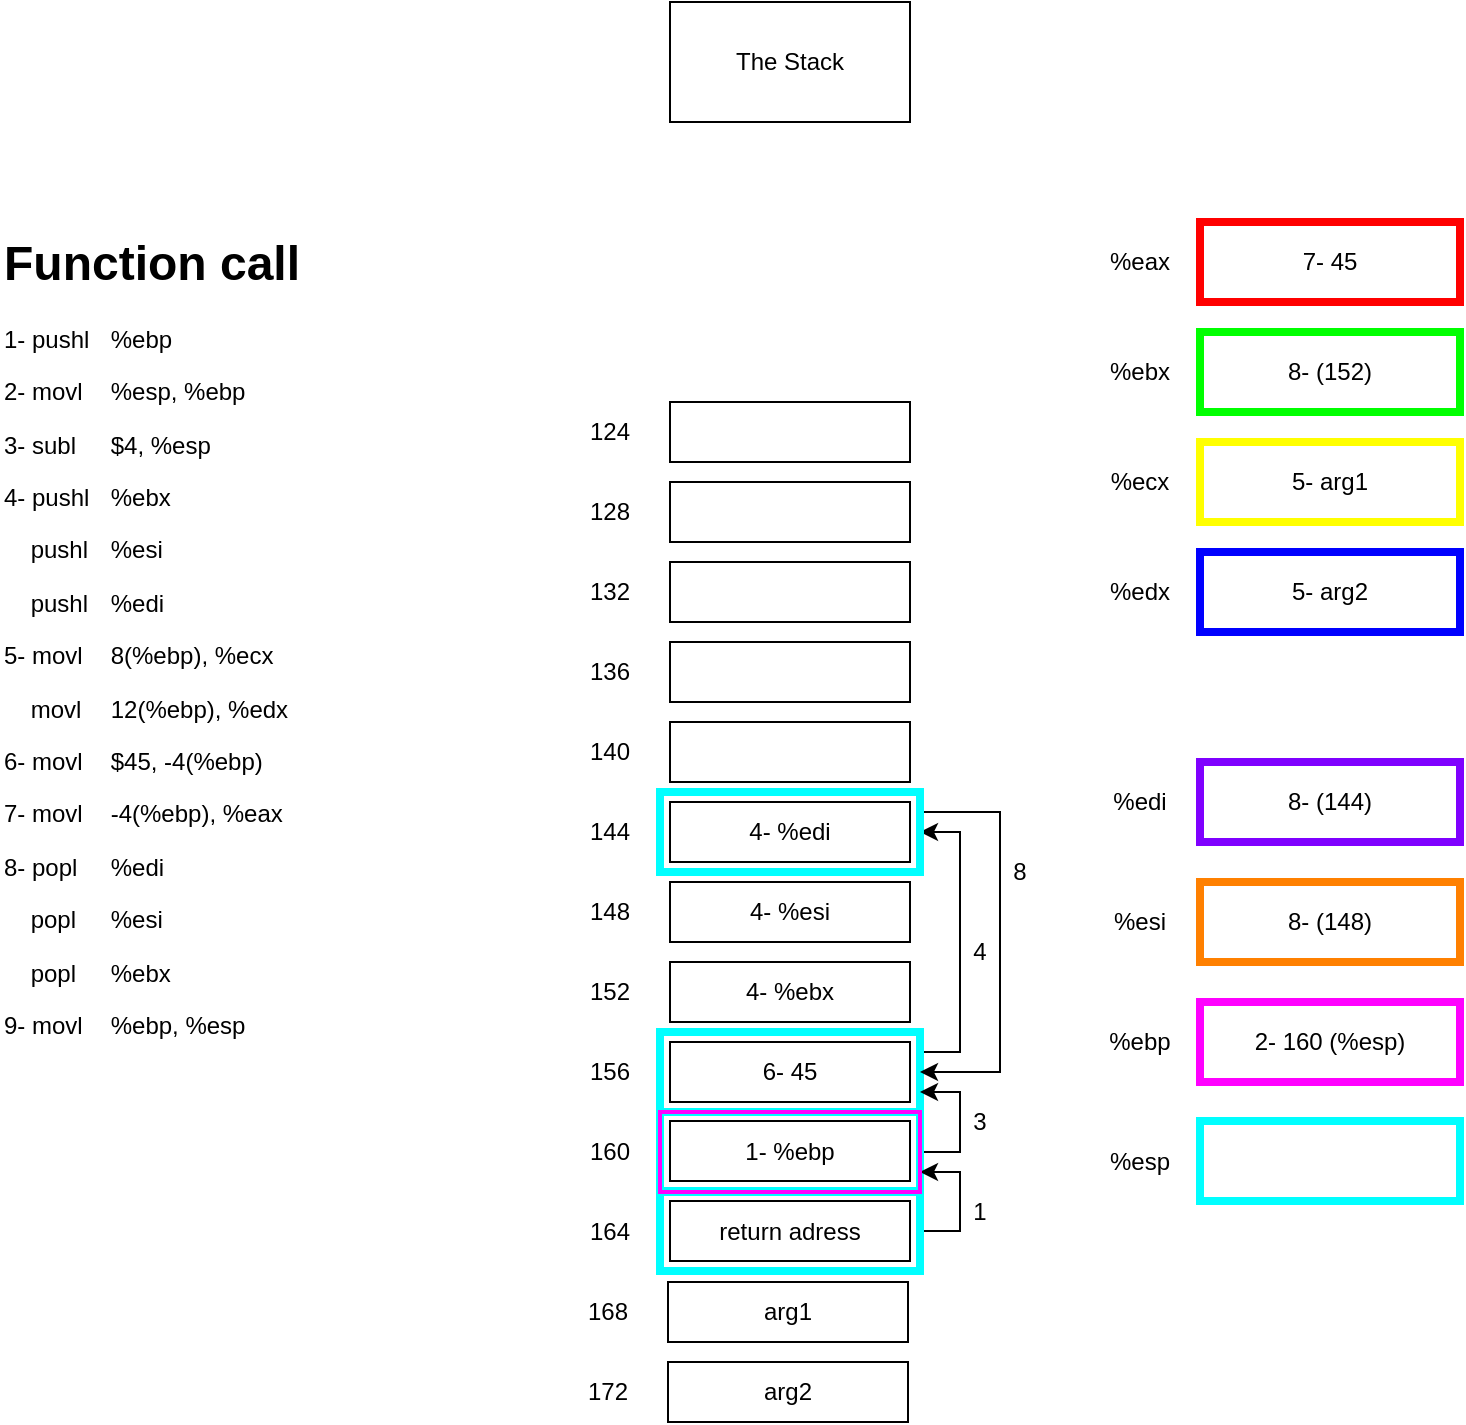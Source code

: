 <mxfile version="24.2.2" type="github">
  <diagram name="Página-1" id="pvQkqeb6IO2ppazvqGlf">
    <mxGraphModel dx="1195" dy="650" grid="1" gridSize="10" guides="1" tooltips="1" connect="1" arrows="1" fold="1" page="1" pageScale="1" pageWidth="827" pageHeight="1169" math="0" shadow="0">
      <root>
        <mxCell id="0" />
        <mxCell id="1" parent="0" />
        <mxCell id="otlVSfMPcDW7TMTwj8Q3-58" style="edgeStyle=orthogonalEdgeStyle;rounded=0;orthogonalLoop=1;jettySize=auto;html=1;exitX=1;exitY=0.25;exitDx=0;exitDy=0;entryX=1;entryY=0.5;entryDx=0;entryDy=0;" edge="1" parent="1" source="otlVSfMPcDW7TMTwj8Q3-43" target="otlVSfMPcDW7TMTwj8Q3-30">
          <mxGeometry relative="1" as="geometry">
            <Array as="points">
              <mxPoint x="530" y="535" />
              <mxPoint x="530" y="425" />
            </Array>
          </mxGeometry>
        </mxCell>
        <mxCell id="otlVSfMPcDW7TMTwj8Q3-43" value="" style="rounded=0;whiteSpace=wrap;html=1;fillColor=none;strokeColor=#00FFFF;strokeWidth=4;" vertex="1" parent="1">
          <mxGeometry x="380" y="525" width="130" height="40" as="geometry" />
        </mxCell>
        <mxCell id="otlVSfMPcDW7TMTwj8Q3-44" style="edgeStyle=orthogonalEdgeStyle;rounded=0;orthogonalLoop=1;jettySize=auto;html=1;exitX=1;exitY=0.5;exitDx=0;exitDy=0;entryX=1;entryY=0.75;entryDx=0;entryDy=0;" edge="1" parent="1" source="otlVSfMPcDW7TMTwj8Q3-1" target="otlVSfMPcDW7TMTwj8Q3-43">
          <mxGeometry relative="1" as="geometry">
            <mxPoint x="570" y="530" as="targetPoint" />
            <Array as="points">
              <mxPoint x="530" y="585" />
              <mxPoint x="530" y="555" />
            </Array>
          </mxGeometry>
        </mxCell>
        <mxCell id="otlVSfMPcDW7TMTwj8Q3-1" value="" style="rounded=0;whiteSpace=wrap;html=1;fillColor=none;strokeColor=#00FFFF;strokeWidth=4;" vertex="1" parent="1">
          <mxGeometry x="380" y="565" width="130" height="40" as="geometry" />
        </mxCell>
        <mxCell id="otlVSfMPcDW7TMTwj8Q3-3" value="" style="rounded=0;whiteSpace=wrap;html=1;" vertex="1" parent="1">
          <mxGeometry x="385" y="250" width="120" height="30" as="geometry" />
        </mxCell>
        <mxCell id="otlVSfMPcDW7TMTwj8Q3-4" value="" style="rounded=0;whiteSpace=wrap;html=1;" vertex="1" parent="1">
          <mxGeometry x="385" y="290" width="120" height="30" as="geometry" />
        </mxCell>
        <mxCell id="otlVSfMPcDW7TMTwj8Q3-5" value="4- %edi" style="rounded=0;whiteSpace=wrap;html=1;" vertex="1" parent="1">
          <mxGeometry x="385" y="410" width="120" height="30" as="geometry" />
        </mxCell>
        <mxCell id="otlVSfMPcDW7TMTwj8Q3-6" value="" style="rounded=0;whiteSpace=wrap;html=1;" vertex="1" parent="1">
          <mxGeometry x="385" y="210" width="120" height="30" as="geometry" />
        </mxCell>
        <mxCell id="otlVSfMPcDW7TMTwj8Q3-7" value="" style="rounded=0;whiteSpace=wrap;html=1;" vertex="1" parent="1">
          <mxGeometry x="385" y="330" width="120" height="30" as="geometry" />
        </mxCell>
        <mxCell id="otlVSfMPcDW7TMTwj8Q3-8" value="" style="rounded=0;whiteSpace=wrap;html=1;" vertex="1" parent="1">
          <mxGeometry x="385" y="370" width="120" height="30" as="geometry" />
        </mxCell>
        <mxCell id="otlVSfMPcDW7TMTwj8Q3-10" value="5- arg2" style="rounded=0;whiteSpace=wrap;html=1;fillColor=none;strokeColor=#0000FF;strokeWidth=4;" vertex="1" parent="1">
          <mxGeometry x="650" y="285" width="130" height="40" as="geometry" />
        </mxCell>
        <mxCell id="otlVSfMPcDW7TMTwj8Q3-11" value="5- arg1" style="rounded=0;whiteSpace=wrap;html=1;fillColor=none;strokeColor=#FFFF00;strokeWidth=4;" vertex="1" parent="1">
          <mxGeometry x="650" y="230" width="130" height="40" as="geometry" />
        </mxCell>
        <mxCell id="otlVSfMPcDW7TMTwj8Q3-12" value="8- (152)" style="rounded=0;whiteSpace=wrap;html=1;fillColor=none;strokeColor=#00FF00;strokeWidth=4;" vertex="1" parent="1">
          <mxGeometry x="650" y="175" width="130" height="40" as="geometry" />
        </mxCell>
        <mxCell id="otlVSfMPcDW7TMTwj8Q3-13" value="7- 45" style="rounded=0;whiteSpace=wrap;html=1;fillColor=none;strokeColor=#FF0000;strokeWidth=4;" vertex="1" parent="1">
          <mxGeometry x="650" y="120" width="130" height="40" as="geometry" />
        </mxCell>
        <mxCell id="otlVSfMPcDW7TMTwj8Q3-14" value="%eax" style="text;html=1;align=center;verticalAlign=middle;whiteSpace=wrap;rounded=0;" vertex="1" parent="1">
          <mxGeometry x="590" y="125" width="60" height="30" as="geometry" />
        </mxCell>
        <mxCell id="otlVSfMPcDW7TMTwj8Q3-15" value="%edx" style="text;html=1;align=center;verticalAlign=middle;whiteSpace=wrap;rounded=0;" vertex="1" parent="1">
          <mxGeometry x="590" y="290" width="60" height="30" as="geometry" />
        </mxCell>
        <mxCell id="otlVSfMPcDW7TMTwj8Q3-16" value="%ecx" style="text;html=1;align=center;verticalAlign=middle;whiteSpace=wrap;rounded=0;" vertex="1" parent="1">
          <mxGeometry x="590" y="235" width="60" height="30" as="geometry" />
        </mxCell>
        <mxCell id="otlVSfMPcDW7TMTwj8Q3-17" value="%ebx" style="text;html=1;align=center;verticalAlign=middle;whiteSpace=wrap;rounded=0;" vertex="1" parent="1">
          <mxGeometry x="590" y="180" width="60" height="30" as="geometry" />
        </mxCell>
        <mxCell id="otlVSfMPcDW7TMTwj8Q3-18" value="8- (144)" style="rounded=0;whiteSpace=wrap;html=1;fillColor=none;strokeColor=#7F00FF;strokeWidth=4;" vertex="1" parent="1">
          <mxGeometry x="650" y="390" width="130" height="40" as="geometry" />
        </mxCell>
        <mxCell id="otlVSfMPcDW7TMTwj8Q3-19" value="8- (148)" style="rounded=0;whiteSpace=wrap;html=1;fillColor=none;strokeColor=#FF8000;strokeWidth=4;" vertex="1" parent="1">
          <mxGeometry x="650" y="450" width="130" height="40" as="geometry" />
        </mxCell>
        <mxCell id="otlVSfMPcDW7TMTwj8Q3-20" value="%esi" style="text;html=1;align=center;verticalAlign=middle;whiteSpace=wrap;rounded=0;" vertex="1" parent="1">
          <mxGeometry x="590" y="455" width="60" height="30" as="geometry" />
        </mxCell>
        <mxCell id="otlVSfMPcDW7TMTwj8Q3-21" value="%edi" style="text;html=1;align=center;verticalAlign=middle;whiteSpace=wrap;rounded=0;" vertex="1" parent="1">
          <mxGeometry x="590" y="395" width="60" height="30" as="geometry" />
        </mxCell>
        <mxCell id="otlVSfMPcDW7TMTwj8Q3-22" value="2- 160 (%esp)" style="rounded=0;whiteSpace=wrap;html=1;fillColor=none;strokeColor=#FF00FF;strokeWidth=4;" vertex="1" parent="1">
          <mxGeometry x="650" y="510" width="130" height="40" as="geometry" />
        </mxCell>
        <mxCell id="otlVSfMPcDW7TMTwj8Q3-23" value="%ebp" style="text;html=1;align=center;verticalAlign=middle;whiteSpace=wrap;rounded=0;" vertex="1" parent="1">
          <mxGeometry x="590" y="515" width="60" height="30" as="geometry" />
        </mxCell>
        <mxCell id="otlVSfMPcDW7TMTwj8Q3-24" value="1- %ebp" style="rounded=0;whiteSpace=wrap;html=1;" vertex="1" parent="1">
          <mxGeometry x="385" y="569.5" width="120" height="30" as="geometry" />
        </mxCell>
        <mxCell id="otlVSfMPcDW7TMTwj8Q3-25" value="6- 45" style="rounded=0;whiteSpace=wrap;html=1;" vertex="1" parent="1">
          <mxGeometry x="385" y="530" width="120" height="30" as="geometry" />
        </mxCell>
        <mxCell id="otlVSfMPcDW7TMTwj8Q3-26" value="4- %ebx" style="rounded=0;whiteSpace=wrap;html=1;" vertex="1" parent="1">
          <mxGeometry x="385" y="490" width="120" height="30" as="geometry" />
        </mxCell>
        <mxCell id="otlVSfMPcDW7TMTwj8Q3-27" value="4- %esi" style="rounded=0;whiteSpace=wrap;html=1;" vertex="1" parent="1">
          <mxGeometry x="385" y="450" width="120" height="30" as="geometry" />
        </mxCell>
        <mxCell id="otlVSfMPcDW7TMTwj8Q3-28" value="%es&lt;span style=&quot;background-color: initial;&quot;&gt;p&lt;/span&gt;" style="text;html=1;align=center;verticalAlign=middle;whiteSpace=wrap;rounded=0;" vertex="1" parent="1">
          <mxGeometry x="590" y="574.5" width="60" height="30" as="geometry" />
        </mxCell>
        <mxCell id="otlVSfMPcDW7TMTwj8Q3-29" value="&lt;h1 style=&quot;margin-top: 0px;&quot;&gt;Function call&lt;/h1&gt;&lt;p&gt;1- pushl &lt;span style=&quot;white-space: pre;&quot;&gt;&#x9;&lt;/span&gt;%ebp&lt;/p&gt;&lt;p&gt;2- movl&lt;span style=&quot;white-space: pre;&quot;&gt;&#x9;&lt;/span&gt;%esp, %ebp&lt;br&gt;&lt;/p&gt;&lt;p&gt;3- subl&lt;span style=&quot;white-space: pre;&quot;&gt;&#x9;&lt;/span&gt;$4, %esp&lt;/p&gt;&lt;p&gt;4- pushl&lt;span style=&quot;white-space: pre;&quot;&gt;&#x9;&lt;/span&gt;%ebx&lt;/p&gt;&lt;p&gt;&lt;span style=&quot;background-color: initial;&quot;&gt;&amp;nbsp; &amp;nbsp; pushl&lt;span style=&quot;white-space: pre;&quot;&gt;&#x9;&lt;/span&gt;&lt;/span&gt;&lt;span style=&quot;background-color: initial;&quot;&gt;%esi&lt;/span&gt;&lt;/p&gt;&lt;p&gt;&lt;span style=&quot;background-color: initial;&quot;&gt;&amp;nbsp; &amp;nbsp; pushl&lt;span style=&quot;white-space: pre;&quot;&gt;&#x9;&lt;/span&gt;&lt;/span&gt;&lt;span style=&quot;background-color: initial;&quot;&gt;%edi&lt;/span&gt;&lt;/p&gt;&lt;p&gt;&lt;span style=&quot;background-color: initial;&quot;&gt;5- movl&lt;span style=&quot;white-space: pre;&quot;&gt;&#x9;&lt;/span&gt;8(%ebp), %ecx&lt;/span&gt;&lt;/p&gt;&lt;p&gt;&lt;span style=&quot;background-color: initial;&quot;&gt;&amp;nbsp; &amp;nbsp; movl&lt;span style=&quot;white-space: pre;&quot;&gt;&#x9;&lt;/span&gt;12(%ebp), %edx&lt;/span&gt;&lt;/p&gt;&lt;p&gt;&lt;span style=&quot;background-color: initial;&quot;&gt;6- movl&lt;span style=&quot;white-space: pre;&quot;&gt;&#x9;&lt;/span&gt;$45, -4(%ebp)&lt;/span&gt;&lt;/p&gt;&lt;p&gt;&lt;span style=&quot;background-color: initial;&quot;&gt;7- movl&lt;span style=&quot;white-space: pre;&quot;&gt;&#x9;&lt;/span&gt;&lt;/span&gt;&lt;span style=&quot;background-color: initial;&quot;&gt;-4(%ebp), %eax&lt;/span&gt;&lt;/p&gt;&lt;p&gt;&lt;span style=&quot;background-color: initial;&quot;&gt;8- popl&lt;span style=&quot;white-space: pre;&quot;&gt;&#x9;&lt;/span&gt;%edi&lt;/span&gt;&lt;/p&gt;&lt;p&gt;&lt;span style=&quot;background-color: initial;&quot;&gt;&amp;nbsp; &amp;nbsp; popl&lt;span style=&quot;white-space: pre;&quot;&gt;&#x9;&lt;/span&gt;%esi&lt;/span&gt;&lt;/p&gt;&lt;p&gt;&lt;span style=&quot;background-color: initial;&quot;&gt;&amp;nbsp; &amp;nbsp; popl&lt;span style=&quot;white-space: pre;&quot;&gt;&#x9;&lt;/span&gt;%ebx&lt;/span&gt;&lt;/p&gt;&lt;p&gt;&lt;span style=&quot;background-color: initial;&quot;&gt;9- movl&lt;span style=&quot;white-space: pre;&quot;&gt;&#x9;&lt;/span&gt;%ebp, %esp&lt;/span&gt;&lt;/p&gt;" style="text;html=1;whiteSpace=wrap;overflow=hidden;rounded=0;" vertex="1" parent="1">
          <mxGeometry x="50" y="120" width="180" height="560" as="geometry" />
        </mxCell>
        <mxCell id="otlVSfMPcDW7TMTwj8Q3-62" style="edgeStyle=orthogonalEdgeStyle;rounded=0;orthogonalLoop=1;jettySize=auto;html=1;exitX=1;exitY=0.25;exitDx=0;exitDy=0;entryX=1;entryY=0.5;entryDx=0;entryDy=0;" edge="1" parent="1" source="otlVSfMPcDW7TMTwj8Q3-30" target="otlVSfMPcDW7TMTwj8Q3-43">
          <mxGeometry relative="1" as="geometry">
            <Array as="points">
              <mxPoint x="550" y="415" />
              <mxPoint x="550" y="545" />
            </Array>
          </mxGeometry>
        </mxCell>
        <mxCell id="otlVSfMPcDW7TMTwj8Q3-30" value="" style="rounded=0;whiteSpace=wrap;html=1;fillColor=none;strokeColor=#00FFFF;strokeWidth=4;" vertex="1" parent="1">
          <mxGeometry x="380" y="405" width="130" height="40" as="geometry" />
        </mxCell>
        <mxCell id="otlVSfMPcDW7TMTwj8Q3-31" value="160" style="text;html=1;align=center;verticalAlign=middle;whiteSpace=wrap;rounded=0;" vertex="1" parent="1">
          <mxGeometry x="325" y="569.5" width="60" height="30" as="geometry" />
        </mxCell>
        <mxCell id="otlVSfMPcDW7TMTwj8Q3-32" value="128" style="text;html=1;align=center;verticalAlign=middle;whiteSpace=wrap;rounded=0;" vertex="1" parent="1">
          <mxGeometry x="325" y="250" width="60" height="30" as="geometry" />
        </mxCell>
        <mxCell id="otlVSfMPcDW7TMTwj8Q3-33" value="132" style="text;html=1;align=center;verticalAlign=middle;whiteSpace=wrap;rounded=0;" vertex="1" parent="1">
          <mxGeometry x="325" y="290" width="60" height="30" as="geometry" />
        </mxCell>
        <mxCell id="otlVSfMPcDW7TMTwj8Q3-34" value="136" style="text;html=1;align=center;verticalAlign=middle;whiteSpace=wrap;rounded=0;" vertex="1" parent="1">
          <mxGeometry x="325" y="330" width="60" height="30" as="geometry" />
        </mxCell>
        <mxCell id="otlVSfMPcDW7TMTwj8Q3-35" value="140" style="text;html=1;align=center;verticalAlign=middle;whiteSpace=wrap;rounded=0;" vertex="1" parent="1">
          <mxGeometry x="325" y="370" width="60" height="30" as="geometry" />
        </mxCell>
        <mxCell id="otlVSfMPcDW7TMTwj8Q3-36" value="144" style="text;html=1;align=center;verticalAlign=middle;whiteSpace=wrap;rounded=0;" vertex="1" parent="1">
          <mxGeometry x="325" y="410" width="60" height="30" as="geometry" />
        </mxCell>
        <mxCell id="otlVSfMPcDW7TMTwj8Q3-37" value="148" style="text;html=1;align=center;verticalAlign=middle;whiteSpace=wrap;rounded=0;" vertex="1" parent="1">
          <mxGeometry x="325" y="450" width="60" height="30" as="geometry" />
        </mxCell>
        <mxCell id="otlVSfMPcDW7TMTwj8Q3-38" value="152" style="text;html=1;align=center;verticalAlign=middle;whiteSpace=wrap;rounded=0;" vertex="1" parent="1">
          <mxGeometry x="325" y="490" width="60" height="30" as="geometry" />
        </mxCell>
        <mxCell id="otlVSfMPcDW7TMTwj8Q3-39" value="156" style="text;html=1;align=center;verticalAlign=middle;whiteSpace=wrap;rounded=0;" vertex="1" parent="1">
          <mxGeometry x="325" y="530" width="60" height="30" as="geometry" />
        </mxCell>
        <mxCell id="otlVSfMPcDW7TMTwj8Q3-41" value="124" style="text;html=1;align=center;verticalAlign=middle;whiteSpace=wrap;rounded=0;" vertex="1" parent="1">
          <mxGeometry x="325" y="210" width="60" height="30" as="geometry" />
        </mxCell>
        <mxCell id="otlVSfMPcDW7TMTwj8Q3-45" value="3" style="text;html=1;align=center;verticalAlign=middle;whiteSpace=wrap;rounded=0;" vertex="1" parent="1">
          <mxGeometry x="510" y="555" width="60" height="30" as="geometry" />
        </mxCell>
        <mxCell id="otlVSfMPcDW7TMTwj8Q3-46" value="arg2" style="rounded=0;whiteSpace=wrap;html=1;" vertex="1" parent="1">
          <mxGeometry x="384" y="690" width="120" height="30" as="geometry" />
        </mxCell>
        <mxCell id="otlVSfMPcDW7TMTwj8Q3-47" value="172" style="text;html=1;align=center;verticalAlign=middle;whiteSpace=wrap;rounded=0;" vertex="1" parent="1">
          <mxGeometry x="324" y="690" width="60" height="30" as="geometry" />
        </mxCell>
        <mxCell id="otlVSfMPcDW7TMTwj8Q3-48" value="arg1" style="rounded=0;whiteSpace=wrap;html=1;" vertex="1" parent="1">
          <mxGeometry x="384" y="650" width="120" height="30" as="geometry" />
        </mxCell>
        <mxCell id="otlVSfMPcDW7TMTwj8Q3-49" value="168" style="text;html=1;align=center;verticalAlign=middle;whiteSpace=wrap;rounded=0;" vertex="1" parent="1">
          <mxGeometry x="324" y="650" width="60" height="30" as="geometry" />
        </mxCell>
        <mxCell id="otlVSfMPcDW7TMTwj8Q3-50" value="return adress" style="rounded=0;whiteSpace=wrap;html=1;" vertex="1" parent="1">
          <mxGeometry x="385" y="609.5" width="120" height="30" as="geometry" />
        </mxCell>
        <mxCell id="otlVSfMPcDW7TMTwj8Q3-51" value="164" style="text;html=1;align=center;verticalAlign=middle;whiteSpace=wrap;rounded=0;" vertex="1" parent="1">
          <mxGeometry x="325" y="609.5" width="60" height="30" as="geometry" />
        </mxCell>
        <mxCell id="otlVSfMPcDW7TMTwj8Q3-52" value="The Stack" style="rounded=0;whiteSpace=wrap;html=1;" vertex="1" parent="1">
          <mxGeometry x="385" y="10" width="120" height="60" as="geometry" />
        </mxCell>
        <mxCell id="otlVSfMPcDW7TMTwj8Q3-56" style="edgeStyle=orthogonalEdgeStyle;rounded=0;orthogonalLoop=1;jettySize=auto;html=1;exitX=1;exitY=0.5;exitDx=0;exitDy=0;entryX=1;entryY=0.75;entryDx=0;entryDy=0;" edge="1" parent="1" source="otlVSfMPcDW7TMTwj8Q3-54" target="otlVSfMPcDW7TMTwj8Q3-1">
          <mxGeometry relative="1" as="geometry">
            <Array as="points">
              <mxPoint x="530" y="625" />
              <mxPoint x="530" y="595" />
            </Array>
          </mxGeometry>
        </mxCell>
        <mxCell id="otlVSfMPcDW7TMTwj8Q3-54" value="" style="rounded=0;whiteSpace=wrap;html=1;fillColor=none;strokeColor=#00FFFF;strokeWidth=4;" vertex="1" parent="1">
          <mxGeometry x="380" y="604.5" width="130" height="40" as="geometry" />
        </mxCell>
        <mxCell id="otlVSfMPcDW7TMTwj8Q3-57" value="1" style="text;html=1;align=center;verticalAlign=middle;whiteSpace=wrap;rounded=0;" vertex="1" parent="1">
          <mxGeometry x="510" y="599.5" width="60" height="30" as="geometry" />
        </mxCell>
        <mxCell id="otlVSfMPcDW7TMTwj8Q3-59" value="" style="rounded=0;whiteSpace=wrap;html=1;fillColor=none;strokeColor=#00FFFF;strokeWidth=4;" vertex="1" parent="1">
          <mxGeometry x="650" y="569.5" width="130" height="40" as="geometry" />
        </mxCell>
        <mxCell id="otlVSfMPcDW7TMTwj8Q3-60" value="" style="rounded=0;whiteSpace=wrap;html=1;fillColor=none;strokeColor=#FF00FF;strokeWidth=2;" vertex="1" parent="1">
          <mxGeometry x="380" y="565" width="130" height="40" as="geometry" />
        </mxCell>
        <mxCell id="otlVSfMPcDW7TMTwj8Q3-61" value="4" style="text;html=1;align=center;verticalAlign=middle;whiteSpace=wrap;rounded=0;" vertex="1" parent="1">
          <mxGeometry x="510" y="470" width="60" height="30" as="geometry" />
        </mxCell>
        <mxCell id="otlVSfMPcDW7TMTwj8Q3-63" value="8" style="text;html=1;align=center;verticalAlign=middle;whiteSpace=wrap;rounded=0;" vertex="1" parent="1">
          <mxGeometry x="530" y="430" width="60" height="30" as="geometry" />
        </mxCell>
      </root>
    </mxGraphModel>
  </diagram>
</mxfile>

